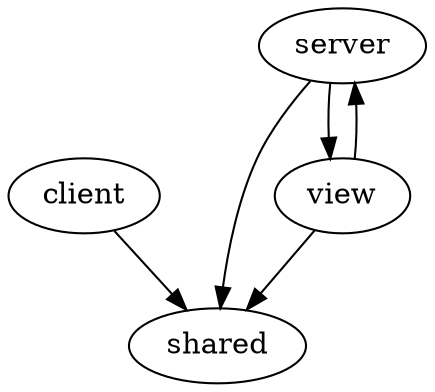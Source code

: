 digraph modules {
	client -> shared
	server -> shared
	view -> shared
	server -> view
	view -> server
}
